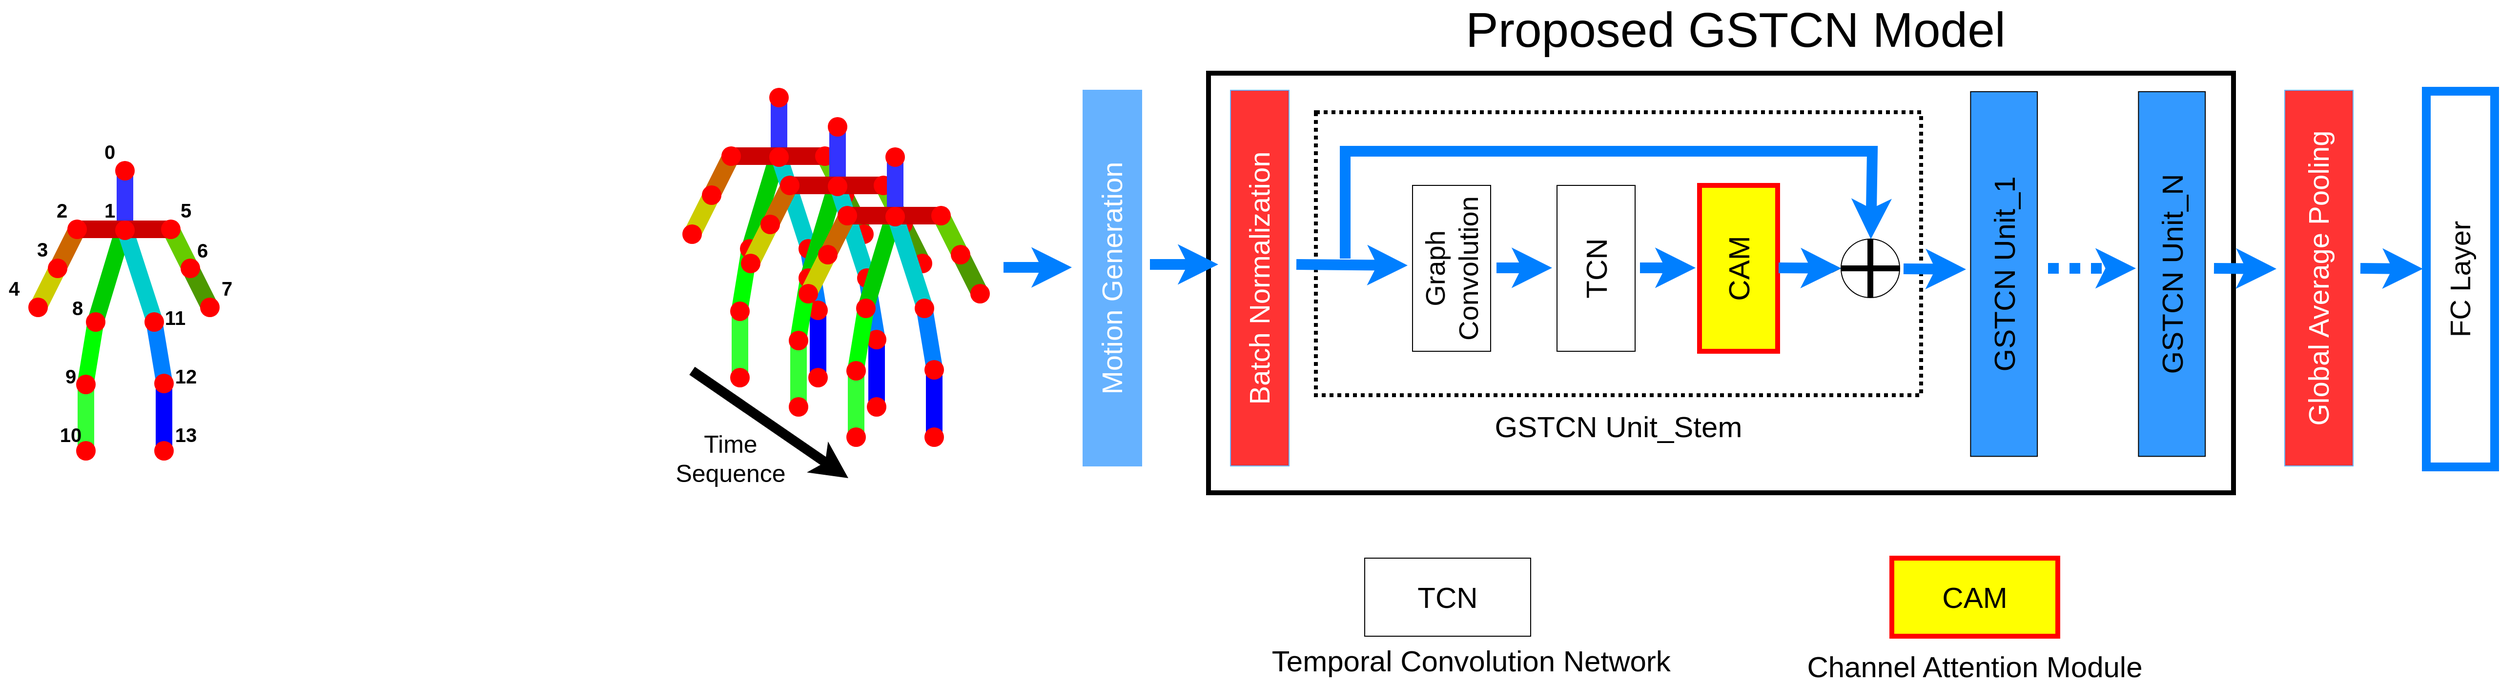 <mxfile version="21.3.3" type="device">
  <diagram name="ページ1" id="YIz5RhHGjEDiXNl6MNZ0">
    <mxGraphModel dx="2385" dy="2709" grid="1" gridSize="10" guides="1" tooltips="1" connect="1" arrows="1" fold="1" page="1" pageScale="1" pageWidth="827" pageHeight="1169" math="0" shadow="0">
      <root>
        <mxCell id="0" />
        <mxCell id="1" parent="0" />
        <mxCell id="QA98W7UnFWSP86P-mFJn-177" value="" style="rounded=0;whiteSpace=wrap;html=1;fillColor=default;strokeWidth=5;" vertex="1" parent="1">
          <mxGeometry x="1430" y="60" width="1050" height="430" as="geometry" />
        </mxCell>
        <mxCell id="QA98W7UnFWSP86P-mFJn-36" value="" style="endArrow=none;html=1;rounded=0;strokeWidth=17;strokeColor=#33FF33;" edge="1" parent="1">
          <mxGeometry width="50" height="50" relative="1" as="geometry">
            <mxPoint x="280" y="447" as="sourcePoint" />
            <mxPoint x="280" y="382" as="targetPoint" />
          </mxGeometry>
        </mxCell>
        <mxCell id="QA98W7UnFWSP86P-mFJn-35" value="" style="endArrow=none;html=1;rounded=0;strokeWidth=17;strokeColor=#00FF00;" edge="1" parent="1">
          <mxGeometry width="50" height="50" relative="1" as="geometry">
            <mxPoint x="280" y="376" as="sourcePoint" />
            <mxPoint x="290" y="315" as="targetPoint" />
          </mxGeometry>
        </mxCell>
        <mxCell id="QA98W7UnFWSP86P-mFJn-34" value="" style="endArrow=none;html=1;rounded=0;strokeWidth=17;strokeColor=#00CC00;" edge="1" parent="1">
          <mxGeometry width="50" height="50" relative="1" as="geometry">
            <mxPoint x="291" y="311" as="sourcePoint" />
            <mxPoint x="320" y="215" as="targetPoint" />
          </mxGeometry>
        </mxCell>
        <mxCell id="QA98W7UnFWSP86P-mFJn-33" value="" style="endArrow=none;html=1;rounded=0;strokeWidth=17;strokeColor=#0000FF;" edge="1" parent="1">
          <mxGeometry width="50" height="50" relative="1" as="geometry">
            <mxPoint x="360" y="447" as="sourcePoint" />
            <mxPoint x="360" y="382" as="targetPoint" />
          </mxGeometry>
        </mxCell>
        <mxCell id="QA98W7UnFWSP86P-mFJn-32" value="" style="endArrow=none;html=1;rounded=0;strokeWidth=17;strokeColor=#007FFF;" edge="1" parent="1">
          <mxGeometry width="50" height="50" relative="1" as="geometry">
            <mxPoint x="360" y="375" as="sourcePoint" />
            <mxPoint x="350" y="315" as="targetPoint" />
          </mxGeometry>
        </mxCell>
        <mxCell id="QA98W7UnFWSP86P-mFJn-31" value="" style="endArrow=none;html=1;rounded=0;strokeWidth=17;strokeColor=#00CCCC;" edge="1" parent="1">
          <mxGeometry width="50" height="50" relative="1" as="geometry">
            <mxPoint x="350" y="313" as="sourcePoint" />
            <mxPoint x="319.87" y="220" as="targetPoint" />
          </mxGeometry>
        </mxCell>
        <mxCell id="QA98W7UnFWSP86P-mFJn-28" value="" style="endArrow=none;html=1;strokeWidth=18;strokeColor=#4D9900;fillColor=#d5e8d4;rounded=0;" edge="1" parent="1">
          <mxGeometry width="50" height="50" relative="1" as="geometry">
            <mxPoint x="407" y="300" as="sourcePoint" />
            <mxPoint x="387" y="260" as="targetPoint" />
          </mxGeometry>
        </mxCell>
        <mxCell id="QA98W7UnFWSP86P-mFJn-27" value="" style="endArrow=none;html=1;strokeWidth=18;strokeColor=#66CC00;fillColor=#d5e8d4;rounded=0;" edge="1" parent="1">
          <mxGeometry width="50" height="50" relative="1" as="geometry">
            <mxPoint x="387" y="260" as="sourcePoint" />
            <mxPoint x="367" y="220" as="targetPoint" />
          </mxGeometry>
        </mxCell>
        <mxCell id="QA98W7UnFWSP86P-mFJn-26" value="" style="endArrow=none;html=1;strokeWidth=18;strokeColor=#CCCC00;fillColor=#d5e8d4;rounded=0;" edge="1" parent="1">
          <mxGeometry width="50" height="50" relative="1" as="geometry">
            <mxPoint x="231" y="300" as="sourcePoint" />
            <mxPoint x="251" y="260" as="targetPoint" />
          </mxGeometry>
        </mxCell>
        <mxCell id="QA98W7UnFWSP86P-mFJn-25" value="" style="endArrow=none;html=1;strokeWidth=18;strokeColor=#CC6600;fillColor=#d5e8d4;rounded=0;" edge="1" parent="1">
          <mxGeometry width="50" height="50" relative="1" as="geometry">
            <mxPoint x="251" y="260" as="sourcePoint" />
            <mxPoint x="271" y="220" as="targetPoint" />
          </mxGeometry>
        </mxCell>
        <mxCell id="QA98W7UnFWSP86P-mFJn-23" value="" style="endArrow=none;html=1;rounded=0;strokeWidth=17;strokeColor=#3333FF;" edge="1" parent="1">
          <mxGeometry width="50" height="50" relative="1" as="geometry">
            <mxPoint x="320" y="220" as="sourcePoint" />
            <mxPoint x="320" y="160" as="targetPoint" />
          </mxGeometry>
        </mxCell>
        <mxCell id="QA98W7UnFWSP86P-mFJn-24" value="" style="endArrow=none;html=1;strokeWidth=18;strokeColor=#CC0000;fillColor=#d5e8d4;rounded=0;" edge="1" parent="1">
          <mxGeometry width="50" height="50" relative="1" as="geometry">
            <mxPoint x="365" y="220" as="sourcePoint" />
            <mxPoint x="273" y="220" as="targetPoint" />
          </mxGeometry>
        </mxCell>
        <mxCell id="QA98W7UnFWSP86P-mFJn-1" value="" style="ellipse;whiteSpace=wrap;html=1;aspect=fixed;fillColor=#FF0000;strokeColor=none;" vertex="1" parent="1">
          <mxGeometry x="310" y="150" width="20" height="20" as="geometry" />
        </mxCell>
        <mxCell id="QA98W7UnFWSP86P-mFJn-2" value="" style="ellipse;whiteSpace=wrap;html=1;aspect=fixed;fillColor=#FF0000;strokeColor=none;" vertex="1" parent="1">
          <mxGeometry x="261" y="210" width="20" height="20" as="geometry" />
        </mxCell>
        <mxCell id="QA98W7UnFWSP86P-mFJn-3" value="" style="ellipse;whiteSpace=wrap;html=1;aspect=fixed;fillColor=#FF0000;strokeColor=none;" vertex="1" parent="1">
          <mxGeometry x="270" y="437" width="20" height="20" as="geometry" />
        </mxCell>
        <mxCell id="QA98W7UnFWSP86P-mFJn-4" value="" style="ellipse;whiteSpace=wrap;html=1;aspect=fixed;fillColor=#FF0000;strokeColor=none;" vertex="1" parent="1">
          <mxGeometry x="241" y="250" width="20" height="20" as="geometry" />
        </mxCell>
        <mxCell id="QA98W7UnFWSP86P-mFJn-5" value="" style="ellipse;whiteSpace=wrap;html=1;aspect=fixed;fillColor=#FF0000;strokeColor=none;" vertex="1" parent="1">
          <mxGeometry x="221" y="290" width="20" height="20" as="geometry" />
        </mxCell>
        <mxCell id="QA98W7UnFWSP86P-mFJn-6" value="" style="ellipse;whiteSpace=wrap;html=1;aspect=fixed;fillColor=#FF0000;strokeColor=none;" vertex="1" parent="1">
          <mxGeometry x="357" y="210" width="20" height="20" as="geometry" />
        </mxCell>
        <mxCell id="QA98W7UnFWSP86P-mFJn-7" value="" style="ellipse;whiteSpace=wrap;html=1;aspect=fixed;fillColor=#FF0000;strokeColor=none;" vertex="1" parent="1">
          <mxGeometry x="280" y="305" width="20" height="20" as="geometry" />
        </mxCell>
        <mxCell id="QA98W7UnFWSP86P-mFJn-8" value="" style="ellipse;whiteSpace=wrap;html=1;aspect=fixed;fillColor=#FF0000;strokeColor=none;" vertex="1" parent="1">
          <mxGeometry x="350" y="368" width="20" height="20" as="geometry" />
        </mxCell>
        <mxCell id="QA98W7UnFWSP86P-mFJn-9" value="" style="ellipse;whiteSpace=wrap;html=1;aspect=fixed;fillColor=#FF0000;strokeColor=none;" vertex="1" parent="1">
          <mxGeometry x="397" y="290" width="20" height="20" as="geometry" />
        </mxCell>
        <mxCell id="QA98W7UnFWSP86P-mFJn-10" value="" style="ellipse;whiteSpace=wrap;html=1;aspect=fixed;fillColor=#FF0000;strokeColor=none;" vertex="1" parent="1">
          <mxGeometry x="270" y="369" width="20" height="20" as="geometry" />
        </mxCell>
        <mxCell id="QA98W7UnFWSP86P-mFJn-11" value="" style="ellipse;whiteSpace=wrap;html=1;aspect=fixed;fillColor=#FF0000;strokeColor=none;" vertex="1" parent="1">
          <mxGeometry x="340" y="305" width="20" height="20" as="geometry" />
        </mxCell>
        <mxCell id="QA98W7UnFWSP86P-mFJn-12" value="" style="ellipse;whiteSpace=wrap;html=1;aspect=fixed;fillColor=#FF0000;strokeColor=none;" vertex="1" parent="1">
          <mxGeometry x="377" y="250" width="20" height="20" as="geometry" />
        </mxCell>
        <mxCell id="QA98W7UnFWSP86P-mFJn-18" value="" style="ellipse;whiteSpace=wrap;html=1;aspect=fixed;fillColor=#FF0000;strokeColor=none;" vertex="1" parent="1">
          <mxGeometry x="350" y="437" width="20" height="20" as="geometry" />
        </mxCell>
        <mxCell id="QA98W7UnFWSP86P-mFJn-29" value="" style="ellipse;whiteSpace=wrap;html=1;aspect=fixed;fillColor=#FF0000;strokeColor=none;" vertex="1" parent="1">
          <mxGeometry x="310" y="211" width="20" height="20" as="geometry" />
        </mxCell>
        <mxCell id="QA98W7UnFWSP86P-mFJn-38" value="0" style="text;html=1;strokeColor=none;fillColor=none;align=center;verticalAlign=middle;whiteSpace=wrap;rounded=0;fontStyle=1;fontSize=20;" vertex="1" parent="1">
          <mxGeometry x="290" y="130" width="29" height="20" as="geometry" />
        </mxCell>
        <mxCell id="QA98W7UnFWSP86P-mFJn-39" value="1" style="text;html=1;strokeColor=none;fillColor=none;align=center;verticalAlign=middle;whiteSpace=wrap;rounded=0;fontStyle=1;fontSize=20;" vertex="1" parent="1">
          <mxGeometry x="290" y="190" width="29" height="20" as="geometry" />
        </mxCell>
        <mxCell id="QA98W7UnFWSP86P-mFJn-41" value="2" style="text;html=1;strokeColor=none;fillColor=none;align=center;verticalAlign=middle;whiteSpace=wrap;rounded=0;fontStyle=1;fontSize=20;" vertex="1" parent="1">
          <mxGeometry x="241" y="190" width="29" height="20" as="geometry" />
        </mxCell>
        <mxCell id="QA98W7UnFWSP86P-mFJn-42" value="3" style="text;html=1;strokeColor=none;fillColor=none;align=center;verticalAlign=middle;whiteSpace=wrap;rounded=0;fontStyle=1;fontSize=20;" vertex="1" parent="1">
          <mxGeometry x="221" y="230" width="29" height="20" as="geometry" />
        </mxCell>
        <mxCell id="QA98W7UnFWSP86P-mFJn-43" value="4" style="text;html=1;strokeColor=none;fillColor=none;align=center;verticalAlign=middle;whiteSpace=wrap;rounded=0;fontStyle=1;fontSize=20;" vertex="1" parent="1">
          <mxGeometry x="192" y="270" width="29" height="20" as="geometry" />
        </mxCell>
        <mxCell id="QA98W7UnFWSP86P-mFJn-44" value="5" style="text;html=1;strokeColor=none;fillColor=none;align=center;verticalAlign=middle;whiteSpace=wrap;rounded=0;fontStyle=1;fontSize=20;" vertex="1" parent="1">
          <mxGeometry x="368" y="190" width="29" height="20" as="geometry" />
        </mxCell>
        <mxCell id="QA98W7UnFWSP86P-mFJn-45" value="6" style="text;html=1;strokeColor=none;fillColor=none;align=center;verticalAlign=middle;whiteSpace=wrap;rounded=0;fontStyle=1;fontSize=20;" vertex="1" parent="1">
          <mxGeometry x="385" y="231" width="29" height="20" as="geometry" />
        </mxCell>
        <mxCell id="QA98W7UnFWSP86P-mFJn-46" value="7" style="text;html=1;strokeColor=none;fillColor=none;align=center;verticalAlign=middle;whiteSpace=wrap;rounded=0;fontStyle=1;fontSize=20;" vertex="1" parent="1">
          <mxGeometry x="410" y="270" width="29" height="20" as="geometry" />
        </mxCell>
        <mxCell id="QA98W7UnFWSP86P-mFJn-47" value="8" style="text;html=1;strokeColor=none;fillColor=none;align=center;verticalAlign=middle;whiteSpace=wrap;rounded=0;fontStyle=1;fontSize=20;" vertex="1" parent="1">
          <mxGeometry x="256.5" y="290" width="29" height="20" as="geometry" />
        </mxCell>
        <mxCell id="QA98W7UnFWSP86P-mFJn-48" value="11" style="text;html=1;strokeColor=none;fillColor=none;align=center;verticalAlign=middle;whiteSpace=wrap;rounded=0;fontStyle=1;fontSize=20;" vertex="1" parent="1">
          <mxGeometry x="357" y="300" width="29" height="20" as="geometry" />
        </mxCell>
        <mxCell id="QA98W7UnFWSP86P-mFJn-49" value="9" style="text;html=1;strokeColor=none;fillColor=none;align=center;verticalAlign=middle;whiteSpace=wrap;rounded=0;fontStyle=1;fontSize=20;" vertex="1" parent="1">
          <mxGeometry x="250" y="360" width="29" height="20" as="geometry" />
        </mxCell>
        <mxCell id="QA98W7UnFWSP86P-mFJn-50" value="12" style="text;html=1;strokeColor=none;fillColor=none;align=center;verticalAlign=middle;whiteSpace=wrap;rounded=0;fontStyle=1;fontSize=20;" vertex="1" parent="1">
          <mxGeometry x="368" y="360" width="29" height="20" as="geometry" />
        </mxCell>
        <mxCell id="QA98W7UnFWSP86P-mFJn-51" value="10" style="text;html=1;strokeColor=none;fillColor=none;align=center;verticalAlign=middle;whiteSpace=wrap;rounded=0;fontStyle=1;fontSize=20;" vertex="1" parent="1">
          <mxGeometry x="250" y="420" width="29" height="20" as="geometry" />
        </mxCell>
        <mxCell id="QA98W7UnFWSP86P-mFJn-52" value="13" style="text;html=1;strokeColor=none;fillColor=none;align=center;verticalAlign=middle;whiteSpace=wrap;rounded=0;fontStyle=1;fontSize=20;" vertex="1" parent="1">
          <mxGeometry x="368" y="420" width="29" height="20" as="geometry" />
        </mxCell>
        <mxCell id="QA98W7UnFWSP86P-mFJn-93" value="" style="endArrow=none;html=1;rounded=0;strokeWidth=17;strokeColor=#33FF33;" edge="1" parent="1">
          <mxGeometry width="50" height="50" relative="1" as="geometry">
            <mxPoint x="950" y="372" as="sourcePoint" />
            <mxPoint x="950" y="307" as="targetPoint" />
          </mxGeometry>
        </mxCell>
        <mxCell id="QA98W7UnFWSP86P-mFJn-94" value="" style="endArrow=none;html=1;rounded=0;strokeWidth=17;strokeColor=#00FF00;" edge="1" parent="1">
          <mxGeometry width="50" height="50" relative="1" as="geometry">
            <mxPoint x="950" y="301" as="sourcePoint" />
            <mxPoint x="960" y="240" as="targetPoint" />
          </mxGeometry>
        </mxCell>
        <mxCell id="QA98W7UnFWSP86P-mFJn-95" value="" style="endArrow=none;html=1;rounded=0;strokeWidth=17;strokeColor=#00CC00;" edge="1" parent="1">
          <mxGeometry width="50" height="50" relative="1" as="geometry">
            <mxPoint x="961" y="236" as="sourcePoint" />
            <mxPoint x="990" y="140" as="targetPoint" />
          </mxGeometry>
        </mxCell>
        <mxCell id="QA98W7UnFWSP86P-mFJn-96" value="" style="endArrow=none;html=1;rounded=0;strokeWidth=17;strokeColor=#0000FF;" edge="1" parent="1">
          <mxGeometry width="50" height="50" relative="1" as="geometry">
            <mxPoint x="1030" y="372" as="sourcePoint" />
            <mxPoint x="1030" y="307" as="targetPoint" />
          </mxGeometry>
        </mxCell>
        <mxCell id="QA98W7UnFWSP86P-mFJn-97" value="" style="endArrow=none;html=1;rounded=0;strokeWidth=17;strokeColor=#007FFF;" edge="1" parent="1">
          <mxGeometry width="50" height="50" relative="1" as="geometry">
            <mxPoint x="1030" y="300" as="sourcePoint" />
            <mxPoint x="1020" y="240" as="targetPoint" />
          </mxGeometry>
        </mxCell>
        <mxCell id="QA98W7UnFWSP86P-mFJn-98" value="" style="endArrow=none;html=1;rounded=0;strokeWidth=17;strokeColor=#00CCCC;" edge="1" parent="1">
          <mxGeometry width="50" height="50" relative="1" as="geometry">
            <mxPoint x="1020" y="238" as="sourcePoint" />
            <mxPoint x="989.87" y="145" as="targetPoint" />
          </mxGeometry>
        </mxCell>
        <mxCell id="QA98W7UnFWSP86P-mFJn-99" value="" style="endArrow=none;html=1;strokeWidth=18;strokeColor=#4D9900;fillColor=#d5e8d4;rounded=0;" edge="1" parent="1">
          <mxGeometry width="50" height="50" relative="1" as="geometry">
            <mxPoint x="1077" y="225" as="sourcePoint" />
            <mxPoint x="1057" y="185" as="targetPoint" />
          </mxGeometry>
        </mxCell>
        <mxCell id="QA98W7UnFWSP86P-mFJn-100" value="" style="endArrow=none;html=1;strokeWidth=18;strokeColor=#66CC00;fillColor=#d5e8d4;rounded=0;" edge="1" parent="1">
          <mxGeometry width="50" height="50" relative="1" as="geometry">
            <mxPoint x="1057" y="185" as="sourcePoint" />
            <mxPoint x="1037" y="145" as="targetPoint" />
          </mxGeometry>
        </mxCell>
        <mxCell id="QA98W7UnFWSP86P-mFJn-101" value="" style="endArrow=none;html=1;strokeWidth=18;strokeColor=#CCCC00;fillColor=#d5e8d4;rounded=0;" edge="1" parent="1">
          <mxGeometry width="50" height="50" relative="1" as="geometry">
            <mxPoint x="901" y="225" as="sourcePoint" />
            <mxPoint x="921" y="185" as="targetPoint" />
          </mxGeometry>
        </mxCell>
        <mxCell id="QA98W7UnFWSP86P-mFJn-102" value="" style="endArrow=none;html=1;strokeWidth=18;strokeColor=#CC6600;fillColor=#d5e8d4;rounded=0;" edge="1" parent="1">
          <mxGeometry width="50" height="50" relative="1" as="geometry">
            <mxPoint x="921" y="185" as="sourcePoint" />
            <mxPoint x="941" y="145" as="targetPoint" />
          </mxGeometry>
        </mxCell>
        <mxCell id="QA98W7UnFWSP86P-mFJn-103" value="" style="endArrow=none;html=1;rounded=0;strokeWidth=17;strokeColor=#3333FF;" edge="1" parent="1">
          <mxGeometry width="50" height="50" relative="1" as="geometry">
            <mxPoint x="990" y="145" as="sourcePoint" />
            <mxPoint x="990" y="85" as="targetPoint" />
          </mxGeometry>
        </mxCell>
        <mxCell id="QA98W7UnFWSP86P-mFJn-104" value="" style="endArrow=none;html=1;strokeWidth=18;strokeColor=#CC0000;fillColor=#d5e8d4;rounded=0;" edge="1" parent="1">
          <mxGeometry width="50" height="50" relative="1" as="geometry">
            <mxPoint x="1035" y="145" as="sourcePoint" />
            <mxPoint x="943" y="145" as="targetPoint" />
          </mxGeometry>
        </mxCell>
        <mxCell id="QA98W7UnFWSP86P-mFJn-105" value="" style="ellipse;whiteSpace=wrap;html=1;aspect=fixed;fillColor=#FF0000;strokeColor=none;" vertex="1" parent="1">
          <mxGeometry x="980" y="75" width="20" height="20" as="geometry" />
        </mxCell>
        <mxCell id="QA98W7UnFWSP86P-mFJn-106" value="" style="ellipse;whiteSpace=wrap;html=1;aspect=fixed;fillColor=#FF0000;strokeColor=none;" vertex="1" parent="1">
          <mxGeometry x="931" y="135" width="20" height="20" as="geometry" />
        </mxCell>
        <mxCell id="QA98W7UnFWSP86P-mFJn-107" value="" style="ellipse;whiteSpace=wrap;html=1;aspect=fixed;fillColor=#FF0000;strokeColor=none;" vertex="1" parent="1">
          <mxGeometry x="940" y="362" width="20" height="20" as="geometry" />
        </mxCell>
        <mxCell id="QA98W7UnFWSP86P-mFJn-108" value="" style="ellipse;whiteSpace=wrap;html=1;aspect=fixed;fillColor=#FF0000;strokeColor=none;" vertex="1" parent="1">
          <mxGeometry x="911" y="175" width="20" height="20" as="geometry" />
        </mxCell>
        <mxCell id="QA98W7UnFWSP86P-mFJn-109" value="" style="ellipse;whiteSpace=wrap;html=1;aspect=fixed;fillColor=#FF0000;strokeColor=none;" vertex="1" parent="1">
          <mxGeometry x="891" y="215" width="20" height="20" as="geometry" />
        </mxCell>
        <mxCell id="QA98W7UnFWSP86P-mFJn-110" value="" style="ellipse;whiteSpace=wrap;html=1;aspect=fixed;fillColor=#FF0000;strokeColor=none;" vertex="1" parent="1">
          <mxGeometry x="1027" y="135" width="20" height="20" as="geometry" />
        </mxCell>
        <mxCell id="QA98W7UnFWSP86P-mFJn-111" value="" style="ellipse;whiteSpace=wrap;html=1;aspect=fixed;fillColor=#FF0000;strokeColor=none;" vertex="1" parent="1">
          <mxGeometry x="950" y="230" width="20" height="20" as="geometry" />
        </mxCell>
        <mxCell id="QA98W7UnFWSP86P-mFJn-112" value="" style="ellipse;whiteSpace=wrap;html=1;aspect=fixed;fillColor=#FF0000;strokeColor=none;" vertex="1" parent="1">
          <mxGeometry x="1020" y="293" width="20" height="20" as="geometry" />
        </mxCell>
        <mxCell id="QA98W7UnFWSP86P-mFJn-113" value="" style="ellipse;whiteSpace=wrap;html=1;aspect=fixed;fillColor=#FF0000;strokeColor=none;" vertex="1" parent="1">
          <mxGeometry x="1067" y="215" width="20" height="20" as="geometry" />
        </mxCell>
        <mxCell id="QA98W7UnFWSP86P-mFJn-114" value="" style="ellipse;whiteSpace=wrap;html=1;aspect=fixed;fillColor=#FF0000;strokeColor=none;" vertex="1" parent="1">
          <mxGeometry x="940" y="294" width="20" height="20" as="geometry" />
        </mxCell>
        <mxCell id="QA98W7UnFWSP86P-mFJn-115" value="" style="ellipse;whiteSpace=wrap;html=1;aspect=fixed;fillColor=#FF0000;strokeColor=none;" vertex="1" parent="1">
          <mxGeometry x="1010" y="230" width="20" height="20" as="geometry" />
        </mxCell>
        <mxCell id="QA98W7UnFWSP86P-mFJn-116" value="" style="ellipse;whiteSpace=wrap;html=1;aspect=fixed;fillColor=#FF0000;strokeColor=none;" vertex="1" parent="1">
          <mxGeometry x="1047" y="175" width="20" height="20" as="geometry" />
        </mxCell>
        <mxCell id="QA98W7UnFWSP86P-mFJn-117" value="" style="ellipse;whiteSpace=wrap;html=1;aspect=fixed;fillColor=#FF0000;strokeColor=none;" vertex="1" parent="1">
          <mxGeometry x="1020" y="362" width="20" height="20" as="geometry" />
        </mxCell>
        <mxCell id="QA98W7UnFWSP86P-mFJn-118" value="" style="ellipse;whiteSpace=wrap;html=1;aspect=fixed;fillColor=#FF0000;strokeColor=none;" vertex="1" parent="1">
          <mxGeometry x="980" y="136" width="20" height="20" as="geometry" />
        </mxCell>
        <mxCell id="QA98W7UnFWSP86P-mFJn-119" value="" style="endArrow=none;html=1;rounded=0;strokeWidth=17;strokeColor=#33FF33;" edge="1" parent="1">
          <mxGeometry width="50" height="50" relative="1" as="geometry">
            <mxPoint x="1010" y="402" as="sourcePoint" />
            <mxPoint x="1010" y="337" as="targetPoint" />
          </mxGeometry>
        </mxCell>
        <mxCell id="QA98W7UnFWSP86P-mFJn-120" value="" style="endArrow=none;html=1;rounded=0;strokeWidth=17;strokeColor=#00FF00;" edge="1" parent="1">
          <mxGeometry width="50" height="50" relative="1" as="geometry">
            <mxPoint x="1010" y="331" as="sourcePoint" />
            <mxPoint x="1020" y="270" as="targetPoint" />
          </mxGeometry>
        </mxCell>
        <mxCell id="QA98W7UnFWSP86P-mFJn-121" value="" style="endArrow=none;html=1;rounded=0;strokeWidth=17;strokeColor=#00CC00;" edge="1" parent="1">
          <mxGeometry width="50" height="50" relative="1" as="geometry">
            <mxPoint x="1021" y="266" as="sourcePoint" />
            <mxPoint x="1050" y="170" as="targetPoint" />
          </mxGeometry>
        </mxCell>
        <mxCell id="QA98W7UnFWSP86P-mFJn-122" value="" style="endArrow=none;html=1;rounded=0;strokeWidth=17;strokeColor=#0000FF;" edge="1" parent="1">
          <mxGeometry width="50" height="50" relative="1" as="geometry">
            <mxPoint x="1090" y="402" as="sourcePoint" />
            <mxPoint x="1090" y="337" as="targetPoint" />
          </mxGeometry>
        </mxCell>
        <mxCell id="QA98W7UnFWSP86P-mFJn-123" value="" style="endArrow=none;html=1;rounded=0;strokeWidth=17;strokeColor=#007FFF;" edge="1" parent="1">
          <mxGeometry width="50" height="50" relative="1" as="geometry">
            <mxPoint x="1090" y="330" as="sourcePoint" />
            <mxPoint x="1080" y="270" as="targetPoint" />
          </mxGeometry>
        </mxCell>
        <mxCell id="QA98W7UnFWSP86P-mFJn-124" value="" style="endArrow=none;html=1;rounded=0;strokeWidth=17;strokeColor=#00CCCC;" edge="1" parent="1">
          <mxGeometry width="50" height="50" relative="1" as="geometry">
            <mxPoint x="1080" y="268" as="sourcePoint" />
            <mxPoint x="1049.87" y="175" as="targetPoint" />
          </mxGeometry>
        </mxCell>
        <mxCell id="QA98W7UnFWSP86P-mFJn-125" value="" style="endArrow=none;html=1;strokeWidth=18;strokeColor=#4D9900;fillColor=#d5e8d4;rounded=0;" edge="1" parent="1">
          <mxGeometry width="50" height="50" relative="1" as="geometry">
            <mxPoint x="1137" y="255" as="sourcePoint" />
            <mxPoint x="1117" y="215" as="targetPoint" />
          </mxGeometry>
        </mxCell>
        <mxCell id="QA98W7UnFWSP86P-mFJn-126" value="" style="endArrow=none;html=1;strokeWidth=18;strokeColor=#66CC00;fillColor=#d5e8d4;rounded=0;" edge="1" parent="1">
          <mxGeometry width="50" height="50" relative="1" as="geometry">
            <mxPoint x="1117" y="215" as="sourcePoint" />
            <mxPoint x="1097" y="175" as="targetPoint" />
          </mxGeometry>
        </mxCell>
        <mxCell id="QA98W7UnFWSP86P-mFJn-127" value="" style="endArrow=none;html=1;strokeWidth=18;strokeColor=#CCCC00;fillColor=#d5e8d4;rounded=0;" edge="1" parent="1">
          <mxGeometry width="50" height="50" relative="1" as="geometry">
            <mxPoint x="961" y="255" as="sourcePoint" />
            <mxPoint x="981" y="215" as="targetPoint" />
          </mxGeometry>
        </mxCell>
        <mxCell id="QA98W7UnFWSP86P-mFJn-128" value="" style="endArrow=none;html=1;strokeWidth=18;strokeColor=#CC6600;fillColor=#d5e8d4;rounded=0;" edge="1" parent="1">
          <mxGeometry width="50" height="50" relative="1" as="geometry">
            <mxPoint x="981" y="215" as="sourcePoint" />
            <mxPoint x="1001" y="175" as="targetPoint" />
          </mxGeometry>
        </mxCell>
        <mxCell id="QA98W7UnFWSP86P-mFJn-129" value="" style="endArrow=none;html=1;rounded=0;strokeWidth=17;strokeColor=#3333FF;" edge="1" parent="1">
          <mxGeometry width="50" height="50" relative="1" as="geometry">
            <mxPoint x="1050" y="175" as="sourcePoint" />
            <mxPoint x="1050" y="115" as="targetPoint" />
          </mxGeometry>
        </mxCell>
        <mxCell id="QA98W7UnFWSP86P-mFJn-130" value="" style="endArrow=none;html=1;strokeWidth=18;strokeColor=#CC0000;fillColor=#d5e8d4;rounded=0;" edge="1" parent="1">
          <mxGeometry width="50" height="50" relative="1" as="geometry">
            <mxPoint x="1095" y="175" as="sourcePoint" />
            <mxPoint x="1003" y="175" as="targetPoint" />
          </mxGeometry>
        </mxCell>
        <mxCell id="QA98W7UnFWSP86P-mFJn-131" value="" style="ellipse;whiteSpace=wrap;html=1;aspect=fixed;fillColor=#FF0000;strokeColor=none;" vertex="1" parent="1">
          <mxGeometry x="1040" y="105" width="20" height="20" as="geometry" />
        </mxCell>
        <mxCell id="QA98W7UnFWSP86P-mFJn-132" value="" style="ellipse;whiteSpace=wrap;html=1;aspect=fixed;fillColor=#FF0000;strokeColor=none;" vertex="1" parent="1">
          <mxGeometry x="991" y="165" width="20" height="20" as="geometry" />
        </mxCell>
        <mxCell id="QA98W7UnFWSP86P-mFJn-133" value="" style="ellipse;whiteSpace=wrap;html=1;aspect=fixed;fillColor=#FF0000;strokeColor=none;" vertex="1" parent="1">
          <mxGeometry x="1000" y="392" width="20" height="20" as="geometry" />
        </mxCell>
        <mxCell id="QA98W7UnFWSP86P-mFJn-134" value="" style="ellipse;whiteSpace=wrap;html=1;aspect=fixed;fillColor=#FF0000;strokeColor=none;" vertex="1" parent="1">
          <mxGeometry x="971" y="205" width="20" height="20" as="geometry" />
        </mxCell>
        <mxCell id="QA98W7UnFWSP86P-mFJn-135" value="" style="ellipse;whiteSpace=wrap;html=1;aspect=fixed;fillColor=#FF0000;strokeColor=none;" vertex="1" parent="1">
          <mxGeometry x="951" y="245" width="20" height="20" as="geometry" />
        </mxCell>
        <mxCell id="QA98W7UnFWSP86P-mFJn-136" value="" style="ellipse;whiteSpace=wrap;html=1;aspect=fixed;fillColor=#FF0000;strokeColor=none;" vertex="1" parent="1">
          <mxGeometry x="1087" y="165" width="20" height="20" as="geometry" />
        </mxCell>
        <mxCell id="QA98W7UnFWSP86P-mFJn-137" value="" style="ellipse;whiteSpace=wrap;html=1;aspect=fixed;fillColor=#FF0000;strokeColor=none;" vertex="1" parent="1">
          <mxGeometry x="1010" y="260" width="20" height="20" as="geometry" />
        </mxCell>
        <mxCell id="QA98W7UnFWSP86P-mFJn-138" value="" style="ellipse;whiteSpace=wrap;html=1;aspect=fixed;fillColor=#FF0000;strokeColor=none;" vertex="1" parent="1">
          <mxGeometry x="1080" y="323" width="20" height="20" as="geometry" />
        </mxCell>
        <mxCell id="QA98W7UnFWSP86P-mFJn-139" value="" style="ellipse;whiteSpace=wrap;html=1;aspect=fixed;fillColor=#FF0000;strokeColor=none;" vertex="1" parent="1">
          <mxGeometry x="1127" y="245" width="20" height="20" as="geometry" />
        </mxCell>
        <mxCell id="QA98W7UnFWSP86P-mFJn-140" value="" style="ellipse;whiteSpace=wrap;html=1;aspect=fixed;fillColor=#FF0000;strokeColor=none;" vertex="1" parent="1">
          <mxGeometry x="1000" y="324" width="20" height="20" as="geometry" />
        </mxCell>
        <mxCell id="QA98W7UnFWSP86P-mFJn-141" value="" style="ellipse;whiteSpace=wrap;html=1;aspect=fixed;fillColor=#FF0000;strokeColor=none;" vertex="1" parent="1">
          <mxGeometry x="1070" y="260" width="20" height="20" as="geometry" />
        </mxCell>
        <mxCell id="QA98W7UnFWSP86P-mFJn-142" value="" style="ellipse;whiteSpace=wrap;html=1;aspect=fixed;fillColor=#FF0000;strokeColor=none;" vertex="1" parent="1">
          <mxGeometry x="1107" y="205" width="20" height="20" as="geometry" />
        </mxCell>
        <mxCell id="QA98W7UnFWSP86P-mFJn-143" value="" style="ellipse;whiteSpace=wrap;html=1;aspect=fixed;fillColor=#FF0000;strokeColor=none;" vertex="1" parent="1">
          <mxGeometry x="1080" y="392" width="20" height="20" as="geometry" />
        </mxCell>
        <mxCell id="QA98W7UnFWSP86P-mFJn-144" value="" style="ellipse;whiteSpace=wrap;html=1;aspect=fixed;fillColor=#FF0000;strokeColor=none;" vertex="1" parent="1">
          <mxGeometry x="1040" y="166" width="20" height="20" as="geometry" />
        </mxCell>
        <mxCell id="QA98W7UnFWSP86P-mFJn-145" value="" style="endArrow=none;html=1;rounded=0;strokeWidth=17;strokeColor=#33FF33;" edge="1" parent="1">
          <mxGeometry width="50" height="50" relative="1" as="geometry">
            <mxPoint x="1069" y="433" as="sourcePoint" />
            <mxPoint x="1069" y="368" as="targetPoint" />
          </mxGeometry>
        </mxCell>
        <mxCell id="QA98W7UnFWSP86P-mFJn-146" value="" style="endArrow=none;html=1;rounded=0;strokeWidth=17;strokeColor=#00FF00;" edge="1" parent="1">
          <mxGeometry width="50" height="50" relative="1" as="geometry">
            <mxPoint x="1069" y="362" as="sourcePoint" />
            <mxPoint x="1079" y="301" as="targetPoint" />
          </mxGeometry>
        </mxCell>
        <mxCell id="QA98W7UnFWSP86P-mFJn-147" value="" style="endArrow=none;html=1;rounded=0;strokeWidth=17;strokeColor=#00CC00;" edge="1" parent="1">
          <mxGeometry width="50" height="50" relative="1" as="geometry">
            <mxPoint x="1080" y="297" as="sourcePoint" />
            <mxPoint x="1109" y="201" as="targetPoint" />
          </mxGeometry>
        </mxCell>
        <mxCell id="QA98W7UnFWSP86P-mFJn-148" value="" style="endArrow=none;html=1;rounded=0;strokeWidth=17;strokeColor=#0000FF;" edge="1" parent="1">
          <mxGeometry width="50" height="50" relative="1" as="geometry">
            <mxPoint x="1149" y="433" as="sourcePoint" />
            <mxPoint x="1149" y="368" as="targetPoint" />
          </mxGeometry>
        </mxCell>
        <mxCell id="QA98W7UnFWSP86P-mFJn-149" value="" style="endArrow=none;html=1;rounded=0;strokeWidth=17;strokeColor=#007FFF;" edge="1" parent="1">
          <mxGeometry width="50" height="50" relative="1" as="geometry">
            <mxPoint x="1149" y="361" as="sourcePoint" />
            <mxPoint x="1139" y="301" as="targetPoint" />
          </mxGeometry>
        </mxCell>
        <mxCell id="QA98W7UnFWSP86P-mFJn-150" value="" style="endArrow=none;html=1;rounded=0;strokeWidth=17;strokeColor=#00CCCC;" edge="1" parent="1">
          <mxGeometry width="50" height="50" relative="1" as="geometry">
            <mxPoint x="1139" y="299" as="sourcePoint" />
            <mxPoint x="1108.87" y="206" as="targetPoint" />
          </mxGeometry>
        </mxCell>
        <mxCell id="QA98W7UnFWSP86P-mFJn-151" value="" style="endArrow=none;html=1;strokeWidth=18;strokeColor=#4D9900;fillColor=#d5e8d4;rounded=0;" edge="1" parent="1">
          <mxGeometry width="50" height="50" relative="1" as="geometry">
            <mxPoint x="1196" y="286" as="sourcePoint" />
            <mxPoint x="1176" y="246" as="targetPoint" />
          </mxGeometry>
        </mxCell>
        <mxCell id="QA98W7UnFWSP86P-mFJn-152" value="" style="endArrow=none;html=1;strokeWidth=18;strokeColor=#66CC00;fillColor=#d5e8d4;rounded=0;" edge="1" parent="1">
          <mxGeometry width="50" height="50" relative="1" as="geometry">
            <mxPoint x="1176" y="246" as="sourcePoint" />
            <mxPoint x="1156" y="206" as="targetPoint" />
          </mxGeometry>
        </mxCell>
        <mxCell id="QA98W7UnFWSP86P-mFJn-153" value="" style="endArrow=none;html=1;strokeWidth=18;strokeColor=#CCCC00;fillColor=#d5e8d4;rounded=0;" edge="1" parent="1">
          <mxGeometry width="50" height="50" relative="1" as="geometry">
            <mxPoint x="1020" y="286" as="sourcePoint" />
            <mxPoint x="1040" y="246" as="targetPoint" />
          </mxGeometry>
        </mxCell>
        <mxCell id="QA98W7UnFWSP86P-mFJn-154" value="" style="endArrow=none;html=1;strokeWidth=18;strokeColor=#CC6600;fillColor=#d5e8d4;rounded=0;" edge="1" parent="1">
          <mxGeometry width="50" height="50" relative="1" as="geometry">
            <mxPoint x="1040" y="246" as="sourcePoint" />
            <mxPoint x="1060" y="206" as="targetPoint" />
          </mxGeometry>
        </mxCell>
        <mxCell id="QA98W7UnFWSP86P-mFJn-155" value="" style="endArrow=none;html=1;rounded=0;strokeWidth=17;strokeColor=#3333FF;" edge="1" parent="1">
          <mxGeometry width="50" height="50" relative="1" as="geometry">
            <mxPoint x="1109" y="206" as="sourcePoint" />
            <mxPoint x="1109" y="146" as="targetPoint" />
          </mxGeometry>
        </mxCell>
        <mxCell id="QA98W7UnFWSP86P-mFJn-156" value="" style="endArrow=none;html=1;strokeWidth=18;strokeColor=#CC0000;fillColor=#d5e8d4;rounded=0;" edge="1" parent="1">
          <mxGeometry width="50" height="50" relative="1" as="geometry">
            <mxPoint x="1154" y="206" as="sourcePoint" />
            <mxPoint x="1062" y="206" as="targetPoint" />
          </mxGeometry>
        </mxCell>
        <mxCell id="QA98W7UnFWSP86P-mFJn-157" value="" style="ellipse;whiteSpace=wrap;html=1;aspect=fixed;fillColor=#FF0000;strokeColor=none;" vertex="1" parent="1">
          <mxGeometry x="1099" y="136" width="20" height="20" as="geometry" />
        </mxCell>
        <mxCell id="QA98W7UnFWSP86P-mFJn-158" value="" style="ellipse;whiteSpace=wrap;html=1;aspect=fixed;fillColor=#FF0000;strokeColor=none;" vertex="1" parent="1">
          <mxGeometry x="1050" y="196" width="20" height="20" as="geometry" />
        </mxCell>
        <mxCell id="QA98W7UnFWSP86P-mFJn-159" value="" style="ellipse;whiteSpace=wrap;html=1;aspect=fixed;fillColor=#FF0000;strokeColor=none;" vertex="1" parent="1">
          <mxGeometry x="1059" y="423" width="20" height="20" as="geometry" />
        </mxCell>
        <mxCell id="QA98W7UnFWSP86P-mFJn-160" value="" style="ellipse;whiteSpace=wrap;html=1;aspect=fixed;fillColor=#FF0000;strokeColor=none;" vertex="1" parent="1">
          <mxGeometry x="1030" y="236" width="20" height="20" as="geometry" />
        </mxCell>
        <mxCell id="QA98W7UnFWSP86P-mFJn-161" value="" style="ellipse;whiteSpace=wrap;html=1;aspect=fixed;fillColor=#FF0000;strokeColor=none;" vertex="1" parent="1">
          <mxGeometry x="1010" y="276" width="20" height="20" as="geometry" />
        </mxCell>
        <mxCell id="QA98W7UnFWSP86P-mFJn-162" value="" style="ellipse;whiteSpace=wrap;html=1;aspect=fixed;fillColor=#FF0000;strokeColor=none;" vertex="1" parent="1">
          <mxGeometry x="1146" y="196" width="20" height="20" as="geometry" />
        </mxCell>
        <mxCell id="QA98W7UnFWSP86P-mFJn-163" value="" style="ellipse;whiteSpace=wrap;html=1;aspect=fixed;fillColor=#FF0000;strokeColor=none;" vertex="1" parent="1">
          <mxGeometry x="1069" y="291" width="20" height="20" as="geometry" />
        </mxCell>
        <mxCell id="QA98W7UnFWSP86P-mFJn-164" value="" style="ellipse;whiteSpace=wrap;html=1;aspect=fixed;fillColor=#FF0000;strokeColor=none;" vertex="1" parent="1">
          <mxGeometry x="1139" y="354" width="20" height="20" as="geometry" />
        </mxCell>
        <mxCell id="QA98W7UnFWSP86P-mFJn-165" value="" style="ellipse;whiteSpace=wrap;html=1;aspect=fixed;fillColor=#FF0000;strokeColor=none;" vertex="1" parent="1">
          <mxGeometry x="1186" y="276" width="20" height="20" as="geometry" />
        </mxCell>
        <mxCell id="QA98W7UnFWSP86P-mFJn-166" value="" style="ellipse;whiteSpace=wrap;html=1;aspect=fixed;fillColor=#FF0000;strokeColor=none;" vertex="1" parent="1">
          <mxGeometry x="1059" y="355" width="20" height="20" as="geometry" />
        </mxCell>
        <mxCell id="QA98W7UnFWSP86P-mFJn-167" value="" style="ellipse;whiteSpace=wrap;html=1;aspect=fixed;fillColor=#FF0000;strokeColor=none;" vertex="1" parent="1">
          <mxGeometry x="1129" y="291" width="20" height="20" as="geometry" />
        </mxCell>
        <mxCell id="QA98W7UnFWSP86P-mFJn-168" value="" style="ellipse;whiteSpace=wrap;html=1;aspect=fixed;fillColor=#FF0000;strokeColor=none;" vertex="1" parent="1">
          <mxGeometry x="1166" y="236" width="20" height="20" as="geometry" />
        </mxCell>
        <mxCell id="QA98W7UnFWSP86P-mFJn-169" value="" style="ellipse;whiteSpace=wrap;html=1;aspect=fixed;fillColor=#FF0000;strokeColor=none;" vertex="1" parent="1">
          <mxGeometry x="1139" y="423" width="20" height="20" as="geometry" />
        </mxCell>
        <mxCell id="QA98W7UnFWSP86P-mFJn-170" value="" style="ellipse;whiteSpace=wrap;html=1;aspect=fixed;fillColor=#FF0000;strokeColor=none;" vertex="1" parent="1">
          <mxGeometry x="1099" y="197" width="20" height="20" as="geometry" />
        </mxCell>
        <mxCell id="QA98W7UnFWSP86P-mFJn-171" value="" style="endArrow=classic;html=1;rounded=0;fontSize=20;strokeWidth=10;" edge="1" parent="1">
          <mxGeometry width="50" height="50" relative="1" as="geometry">
            <mxPoint x="901" y="365" as="sourcePoint" />
            <mxPoint x="1061" y="475" as="targetPoint" />
          </mxGeometry>
        </mxCell>
        <mxCell id="QA98W7UnFWSP86P-mFJn-172" value="&lt;font style=&quot;font-size: 25px;&quot;&gt;Time Sequence&lt;/font&gt;" style="text;html=1;strokeColor=none;fillColor=none;align=center;verticalAlign=middle;whiteSpace=wrap;rounded=0;" vertex="1" parent="1">
          <mxGeometry x="880" y="423" width="121" height="62" as="geometry" />
        </mxCell>
        <mxCell id="QA98W7UnFWSP86P-mFJn-173" value="" style="endArrow=classic;html=1;rounded=0;strokeWidth=11;strokeColor=#007FFF;" edge="1" parent="1">
          <mxGeometry width="50" height="50" relative="1" as="geometry">
            <mxPoint x="1220" y="259.05" as="sourcePoint" />
            <mxPoint x="1290" y="259.05" as="targetPoint" />
          </mxGeometry>
        </mxCell>
        <mxCell id="QA98W7UnFWSP86P-mFJn-174" value="&lt;font style=&quot;font-size: 29px;&quot;&gt;Motion Generation&lt;/font&gt;" style="rounded=0;whiteSpace=wrap;html=1;rotation=-90;fillColor=#66B2FF;strokeColor=#66B2FF;fontColor=#FFFFFF;" vertex="1" parent="1">
          <mxGeometry x="1139" y="240" width="385" height="60" as="geometry" />
        </mxCell>
        <mxCell id="QA98W7UnFWSP86P-mFJn-175" value="" style="endArrow=classic;html=1;rounded=0;strokeWidth=11;strokeColor=#007FFF;" edge="1" parent="1">
          <mxGeometry width="50" height="50" relative="1" as="geometry">
            <mxPoint x="1370" y="256.0" as="sourcePoint" />
            <mxPoint x="1440" y="256.0" as="targetPoint" />
          </mxGeometry>
        </mxCell>
        <mxCell id="QA98W7UnFWSP86P-mFJn-176" value="&lt;font style=&quot;font-size: 29px;&quot;&gt;Batch Normalization&lt;br&gt;&lt;/font&gt;" style="rounded=0;whiteSpace=wrap;html=1;rotation=-90;fillColor=#FF3333;strokeColor=#66B2FF;fontColor=#FFFFFF;" vertex="1" parent="1">
          <mxGeometry x="1290" y="240" width="385" height="60" as="geometry" />
        </mxCell>
        <mxCell id="QA98W7UnFWSP86P-mFJn-180" value="" style="rounded=0;whiteSpace=wrap;html=1;dashed=1;fillColor=default;strokeWidth=4;dashPattern=1 1;" vertex="1" parent="1">
          <mxGeometry x="1540" y="100" width="620" height="290" as="geometry" />
        </mxCell>
        <mxCell id="QA98W7UnFWSP86P-mFJn-178" value="" style="endArrow=classic;html=1;rounded=0;strokeWidth=11;strokeColor=#007FFF;" edge="1" parent="1">
          <mxGeometry width="50" height="50" relative="1" as="geometry">
            <mxPoint x="1520" y="256.0" as="sourcePoint" />
            <mxPoint x="1634" y="257" as="targetPoint" />
          </mxGeometry>
        </mxCell>
        <mxCell id="QA98W7UnFWSP86P-mFJn-181" value="Graph&lt;br style=&quot;font-size: 28px;&quot;&gt;Convolution" style="rounded=0;whiteSpace=wrap;html=1;fontSize=28;rotation=-90;" vertex="1" parent="1">
          <mxGeometry x="1594" y="220" width="170" height="80" as="geometry" />
        </mxCell>
        <mxCell id="QA98W7UnFWSP86P-mFJn-182" value="&lt;font style=&quot;font-size: 30px;&quot;&gt;TCN&lt;/font&gt;" style="rounded=0;whiteSpace=wrap;html=1;fontSize=19;rotation=-90;" vertex="1" parent="1">
          <mxGeometry x="1742" y="220" width="170" height="80" as="geometry" />
        </mxCell>
        <mxCell id="QA98W7UnFWSP86P-mFJn-192" value="" style="edgeStyle=orthogonalEdgeStyle;rounded=0;orthogonalLoop=1;jettySize=auto;html=1;" edge="1" parent="1" source="QA98W7UnFWSP86P-mFJn-183" target="QA98W7UnFWSP86P-mFJn-189">
          <mxGeometry relative="1" as="geometry" />
        </mxCell>
        <mxCell id="QA98W7UnFWSP86P-mFJn-183" value="CAM" style="rounded=0;whiteSpace=wrap;html=1;fontSize=30;rotation=-90;fillColor=#FFFF00;strokeColor=#FF0000;strokeWidth=5;" vertex="1" parent="1">
          <mxGeometry x="1888" y="220" width="170" height="80" as="geometry" />
        </mxCell>
        <mxCell id="QA98W7UnFWSP86P-mFJn-185" value="" style="endArrow=classic;html=1;rounded=0;strokeWidth=11;strokeColor=#007FFF;" edge="1" parent="1" target="QA98W7UnFWSP86P-mFJn-189">
          <mxGeometry width="50" height="50" relative="1" as="geometry">
            <mxPoint x="1570" y="250" as="sourcePoint" />
            <mxPoint x="2110" y="230" as="targetPoint" />
            <Array as="points">
              <mxPoint x="1570" y="140" />
              <mxPoint x="2110" y="140" />
            </Array>
          </mxGeometry>
        </mxCell>
        <mxCell id="QA98W7UnFWSP86P-mFJn-186" value="" style="endArrow=classic;html=1;rounded=0;strokeWidth=11;strokeColor=#007FFF;" edge="1" parent="1">
          <mxGeometry width="50" height="50" relative="1" as="geometry">
            <mxPoint x="1725" y="259.44" as="sourcePoint" />
            <mxPoint x="1782" y="259.44" as="targetPoint" />
          </mxGeometry>
        </mxCell>
        <mxCell id="QA98W7UnFWSP86P-mFJn-187" value="" style="endArrow=classic;html=1;rounded=0;strokeWidth=11;strokeColor=#007FFF;" edge="1" parent="1">
          <mxGeometry width="50" height="50" relative="1" as="geometry">
            <mxPoint x="1872" y="259.44" as="sourcePoint" />
            <mxPoint x="1929" y="259.44" as="targetPoint" />
          </mxGeometry>
        </mxCell>
        <mxCell id="QA98W7UnFWSP86P-mFJn-188" value="" style="endArrow=classic;html=1;rounded=0;strokeWidth=11;strokeColor=#007FFF;entryX=0;entryY=0.5;entryDx=0;entryDy=0;" edge="1" parent="1" target="QA98W7UnFWSP86P-mFJn-189">
          <mxGeometry width="50" height="50" relative="1" as="geometry">
            <mxPoint x="2014" y="259.44" as="sourcePoint" />
            <mxPoint x="2071" y="259.44" as="targetPoint" />
          </mxGeometry>
        </mxCell>
        <mxCell id="QA98W7UnFWSP86P-mFJn-189" value="" style="ellipse;whiteSpace=wrap;html=1;aspect=fixed;fontStyle=0;fontSize=30;" vertex="1" parent="1">
          <mxGeometry x="2078" y="230" width="60" height="60" as="geometry" />
        </mxCell>
        <mxCell id="QA98W7UnFWSP86P-mFJn-190" value="" style="endArrow=none;html=1;rounded=0;exitX=0;exitY=0.5;exitDx=0;exitDy=0;entryX=1;entryY=0.5;entryDx=0;entryDy=0;strokeWidth=6;" edge="1" parent="1" source="QA98W7UnFWSP86P-mFJn-189" target="QA98W7UnFWSP86P-mFJn-189">
          <mxGeometry width="50" height="50" relative="1" as="geometry">
            <mxPoint x="2083" y="291" as="sourcePoint" />
            <mxPoint x="2133" y="241" as="targetPoint" />
          </mxGeometry>
        </mxCell>
        <mxCell id="QA98W7UnFWSP86P-mFJn-191" value="" style="endArrow=none;html=1;rounded=0;exitX=0.5;exitY=0;exitDx=0;exitDy=0;entryX=0.5;entryY=1;entryDx=0;entryDy=0;strokeWidth=6;" edge="1" parent="1" source="QA98W7UnFWSP86P-mFJn-189" target="QA98W7UnFWSP86P-mFJn-189">
          <mxGeometry width="50" height="50" relative="1" as="geometry">
            <mxPoint x="2088" y="270" as="sourcePoint" />
            <mxPoint x="2148" y="270" as="targetPoint" />
          </mxGeometry>
        </mxCell>
        <mxCell id="QA98W7UnFWSP86P-mFJn-193" value="" style="endArrow=classic;html=1;rounded=0;strokeWidth=11;strokeColor=#007FFF;entryX=0;entryY=0.5;entryDx=0;entryDy=0;" edge="1" parent="1">
          <mxGeometry width="50" height="50" relative="1" as="geometry">
            <mxPoint x="2142" y="260.44" as="sourcePoint" />
            <mxPoint x="2206" y="261" as="targetPoint" />
          </mxGeometry>
        </mxCell>
        <mxCell id="QA98W7UnFWSP86P-mFJn-194" value="GSTCN Unit_1" style="rounded=0;whiteSpace=wrap;html=1;fontSize=30;rotation=-90;fillColor=#3399FF;" vertex="1" parent="1">
          <mxGeometry x="2058" y="231.62" width="373.75" height="68.38" as="geometry" />
        </mxCell>
        <mxCell id="QA98W7UnFWSP86P-mFJn-196" value="" style="endArrow=classic;html=1;rounded=0;strokeWidth=11;strokeColor=#007FFF;dashed=1;dashPattern=1 1;" edge="1" parent="1">
          <mxGeometry width="50" height="50" relative="1" as="geometry">
            <mxPoint x="2290" y="260.0" as="sourcePoint" />
            <mxPoint x="2380" y="260" as="targetPoint" />
          </mxGeometry>
        </mxCell>
        <mxCell id="QA98W7UnFWSP86P-mFJn-197" value="GSTCN Unit_N" style="rounded=0;whiteSpace=wrap;html=1;fontSize=30;rotation=-90;fillColor=#3399FF;" vertex="1" parent="1">
          <mxGeometry x="2230" y="231.62" width="373.75" height="68.38" as="geometry" />
        </mxCell>
        <mxCell id="QA98W7UnFWSP86P-mFJn-198" value="GSTCN Unit_Stem" style="text;html=1;strokeColor=none;fillColor=none;align=center;verticalAlign=middle;whiteSpace=wrap;rounded=0;fontSize=30;" vertex="1" parent="1">
          <mxGeometry x="1710" y="407" width="280" height="30" as="geometry" />
        </mxCell>
        <mxCell id="QA98W7UnFWSP86P-mFJn-199" value="" style="endArrow=classic;html=1;rounded=0;strokeWidth=11;strokeColor=#007FFF;entryX=0;entryY=0.5;entryDx=0;entryDy=0;" edge="1" parent="1">
          <mxGeometry width="50" height="50" relative="1" as="geometry">
            <mxPoint x="2460" y="260.0" as="sourcePoint" />
            <mxPoint x="2524" y="260.56" as="targetPoint" />
          </mxGeometry>
        </mxCell>
        <mxCell id="QA98W7UnFWSP86P-mFJn-200" value="&lt;font style=&quot;font-size: 29px;&quot;&gt;Global Average Pooling&lt;br&gt;&lt;/font&gt;" style="rounded=0;whiteSpace=wrap;html=1;rotation=-90;fillColor=#FF3333;strokeColor=#66B2FF;fontColor=#FFFFFF;" vertex="1" parent="1">
          <mxGeometry x="2375" y="235" width="385" height="70" as="geometry" />
        </mxCell>
        <mxCell id="QA98W7UnFWSP86P-mFJn-201" value="&lt;font style=&quot;font-size: 29px;&quot;&gt;FC Layer&lt;br&gt;&lt;/font&gt;" style="rounded=0;whiteSpace=wrap;html=1;rotation=-90;fillColor=#FFFFFF;strokeColor=#007FFF;fontColor=#000000;strokeWidth=9;" vertex="1" parent="1">
          <mxGeometry x="2520" y="236" width="385" height="70" as="geometry" />
        </mxCell>
        <mxCell id="QA98W7UnFWSP86P-mFJn-202" value="" style="endArrow=classic;html=1;rounded=0;strokeWidth=11;strokeColor=#007FFF;entryX=0;entryY=0.5;entryDx=0;entryDy=0;" edge="1" parent="1">
          <mxGeometry width="50" height="50" relative="1" as="geometry">
            <mxPoint x="2610" y="260.0" as="sourcePoint" />
            <mxPoint x="2674" y="260.56" as="targetPoint" />
          </mxGeometry>
        </mxCell>
        <mxCell id="QA98W7UnFWSP86P-mFJn-203" value="&lt;font style=&quot;font-size: 30px;&quot;&gt;TCN&lt;/font&gt;" style="rounded=0;whiteSpace=wrap;html=1;fontSize=19;rotation=0;" vertex="1" parent="1">
          <mxGeometry x="1590" y="557" width="170" height="80" as="geometry" />
        </mxCell>
        <mxCell id="QA98W7UnFWSP86P-mFJn-204" value="Proposed GSTCN Model" style="text;html=1;strokeColor=none;fillColor=none;align=center;verticalAlign=middle;whiteSpace=wrap;rounded=0;fontSize=50;" vertex="1" parent="1">
          <mxGeometry x="1450" width="1040" height="30" as="geometry" />
        </mxCell>
        <mxCell id="QA98W7UnFWSP86P-mFJn-207" value="&amp;nbsp;Temporal Convolution Network" style="text;html=1;strokeColor=none;fillColor=none;align=center;verticalAlign=middle;whiteSpace=wrap;rounded=0;fontSize=30;" vertex="1" parent="1">
          <mxGeometry x="1450" y="647" width="490" height="30" as="geometry" />
        </mxCell>
        <mxCell id="QA98W7UnFWSP86P-mFJn-208" value="CAM" style="rounded=0;whiteSpace=wrap;html=1;fontSize=30;rotation=0;fillColor=#FFFF00;strokeColor=#FF0000;strokeWidth=5;" vertex="1" parent="1">
          <mxGeometry x="2130" y="557" width="170" height="80" as="geometry" />
        </mxCell>
        <mxCell id="QA98W7UnFWSP86P-mFJn-209" value="Channel Attention Module" style="text;html=1;strokeColor=none;fillColor=none;align=center;verticalAlign=middle;whiteSpace=wrap;rounded=0;fontSize=30;" vertex="1" parent="1">
          <mxGeometry x="1970" y="653" width="490" height="30" as="geometry" />
        </mxCell>
      </root>
    </mxGraphModel>
  </diagram>
</mxfile>
